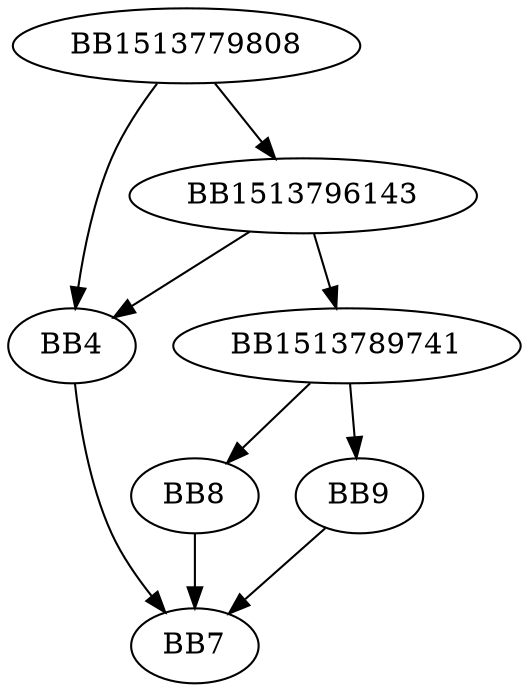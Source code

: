 digraph G{
	BB1513779808->BB4;
	BB1513779808->BB1513796143;
	BB1513796143->BB4;
	BB1513796143->BB1513789741;
	BB4->BB7;
	BB1513789741->BB8;
	BB1513789741->BB9;
	BB9->BB7;
	BB8->BB7;
}
